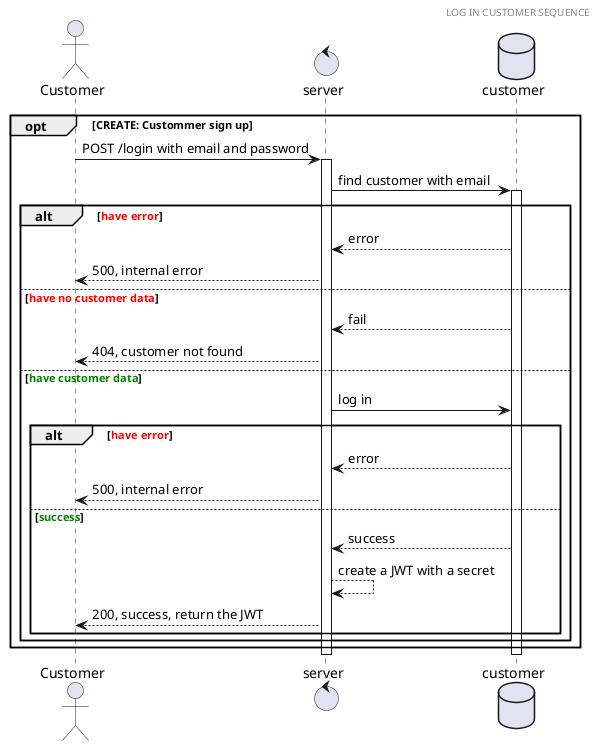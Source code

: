 @startuml log in customer sequence

header LOG IN CUSTOMER SEQUENCE
actor Customer 
control server
database customer

opt CREATE: Custommer sign up
  Customer -> server: POST /login with email and password
  activate server
      server -> customer: find customer with email
      activate customer
      alt <font color=red>have error</font>
        customer --> server: error
        server --> Customer: 500, internal error
      else <font color=red>have no customer data</font>
        customer --> server: fail
        server --> Customer: 404, customer not found
      else <font color=green>have customer data</font>
          server -> customer: log in
          alt <font color=red>have error</font>
            customer --> server: error
            server --> Customer: 500, internal error
          else <font color=green>success</font>
            customer --> server: success
            server --> server: create a JWT with a secret
            server --> Customer: 200, success, return the JWT
            
          end
      end
    end
    deactivate customer
    deactivate server


@enduml